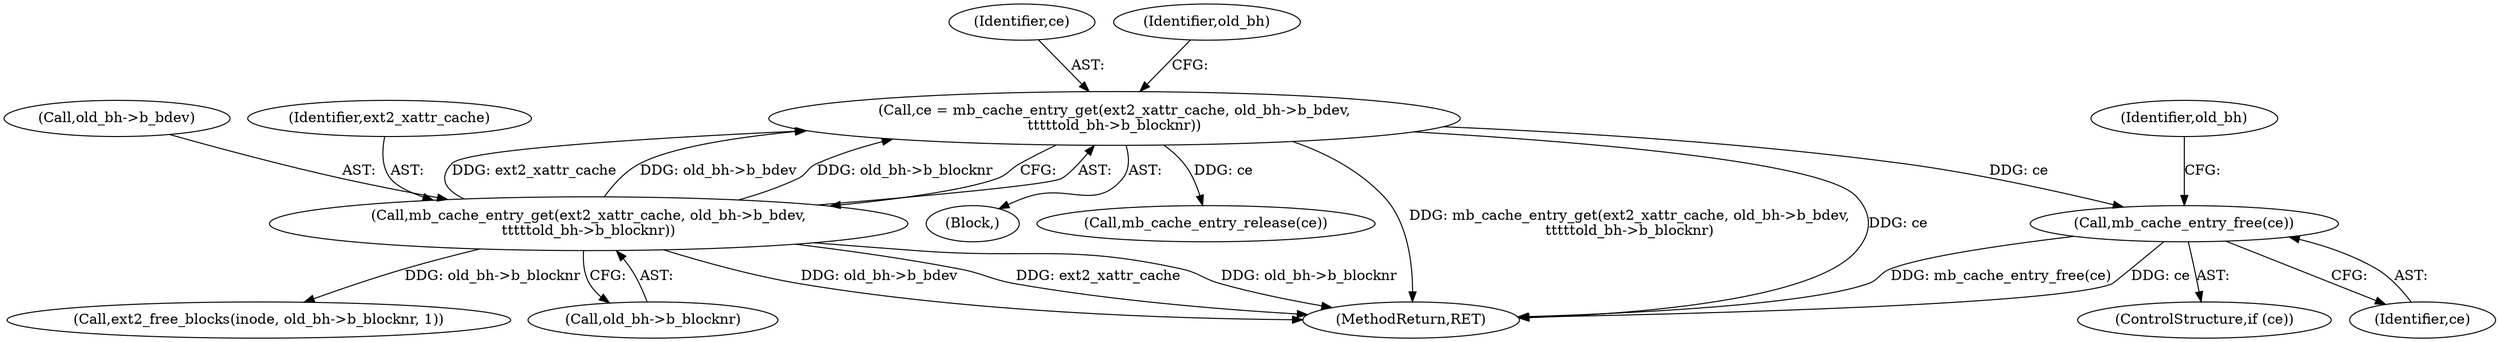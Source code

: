 digraph "0_linux_be0726d33cb8f411945884664924bed3cb8c70ee_11@API" {
"1000362" [label="(Call,mb_cache_entry_free(ce))"];
"1000339" [label="(Call,ce = mb_cache_entry_get(ext2_xattr_cache, old_bh->b_bdev,\n\t\t\t\t\told_bh->b_blocknr))"];
"1000341" [label="(Call,mb_cache_entry_get(ext2_xattr_cache, old_bh->b_bdev,\n\t\t\t\t\told_bh->b_blocknr))"];
"1000341" [label="(Call,mb_cache_entry_get(ext2_xattr_cache, old_bh->b_bdev,\n\t\t\t\t\told_bh->b_blocknr))"];
"1000346" [label="(Call,old_bh->b_blocknr)"];
"1000363" [label="(Identifier,ce)"];
"1000360" [label="(ControlStructure,if (ce))"];
"1000340" [label="(Identifier,ce)"];
"1000337" [label="(Block,)"];
"1000339" [label="(Call,ce = mb_cache_entry_get(ext2_xattr_cache, old_bh->b_bdev,\n\t\t\t\t\told_bh->b_blocknr))"];
"1000350" [label="(Identifier,old_bh)"];
"1000367" [label="(Call,ext2_free_blocks(inode, old_bh->b_blocknr, 1))"];
"1000391" [label="(Call,mb_cache_entry_release(ce))"];
"1000343" [label="(Call,old_bh->b_bdev)"];
"1000365" [label="(Identifier,old_bh)"];
"1000362" [label="(Call,mb_cache_entry_free(ce))"];
"1000415" [label="(MethodReturn,RET)"];
"1000342" [label="(Identifier,ext2_xattr_cache)"];
"1000362" -> "1000360"  [label="AST: "];
"1000362" -> "1000363"  [label="CFG: "];
"1000363" -> "1000362"  [label="AST: "];
"1000365" -> "1000362"  [label="CFG: "];
"1000362" -> "1000415"  [label="DDG: mb_cache_entry_free(ce)"];
"1000362" -> "1000415"  [label="DDG: ce"];
"1000339" -> "1000362"  [label="DDG: ce"];
"1000339" -> "1000337"  [label="AST: "];
"1000339" -> "1000341"  [label="CFG: "];
"1000340" -> "1000339"  [label="AST: "];
"1000341" -> "1000339"  [label="AST: "];
"1000350" -> "1000339"  [label="CFG: "];
"1000339" -> "1000415"  [label="DDG: ce"];
"1000339" -> "1000415"  [label="DDG: mb_cache_entry_get(ext2_xattr_cache, old_bh->b_bdev,\n\t\t\t\t\told_bh->b_blocknr)"];
"1000341" -> "1000339"  [label="DDG: ext2_xattr_cache"];
"1000341" -> "1000339"  [label="DDG: old_bh->b_bdev"];
"1000341" -> "1000339"  [label="DDG: old_bh->b_blocknr"];
"1000339" -> "1000391"  [label="DDG: ce"];
"1000341" -> "1000346"  [label="CFG: "];
"1000342" -> "1000341"  [label="AST: "];
"1000343" -> "1000341"  [label="AST: "];
"1000346" -> "1000341"  [label="AST: "];
"1000341" -> "1000415"  [label="DDG: old_bh->b_bdev"];
"1000341" -> "1000415"  [label="DDG: ext2_xattr_cache"];
"1000341" -> "1000415"  [label="DDG: old_bh->b_blocknr"];
"1000341" -> "1000367"  [label="DDG: old_bh->b_blocknr"];
}
